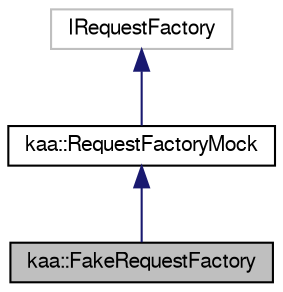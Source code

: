 digraph "kaa::FakeRequestFactory"
{
  bgcolor="transparent";
  edge [fontname="FreeSans",fontsize="10",labelfontname="FreeSans",labelfontsize="10"];
  node [fontname="FreeSans",fontsize="10",shape=record];
  Node1 [label="kaa::FakeRequestFactory",height=0.2,width=0.4,color="black", fillcolor="grey75", style="filled" fontcolor="black"];
  Node2 -> Node1 [dir="back",color="midnightblue",fontsize="10",style="solid",fontname="FreeSans"];
  Node2 [label="kaa::RequestFactoryMock",height=0.2,width=0.4,color="black",URL="$classkaa_1_1RequestFactoryMock.html"];
  Node3 -> Node2 [dir="back",color="midnightblue",fontsize="10",style="solid",fontname="FreeSans"];
  Node3 [label="IRequestFactory",height=0.2,width=0.4,color="grey75"];
}
